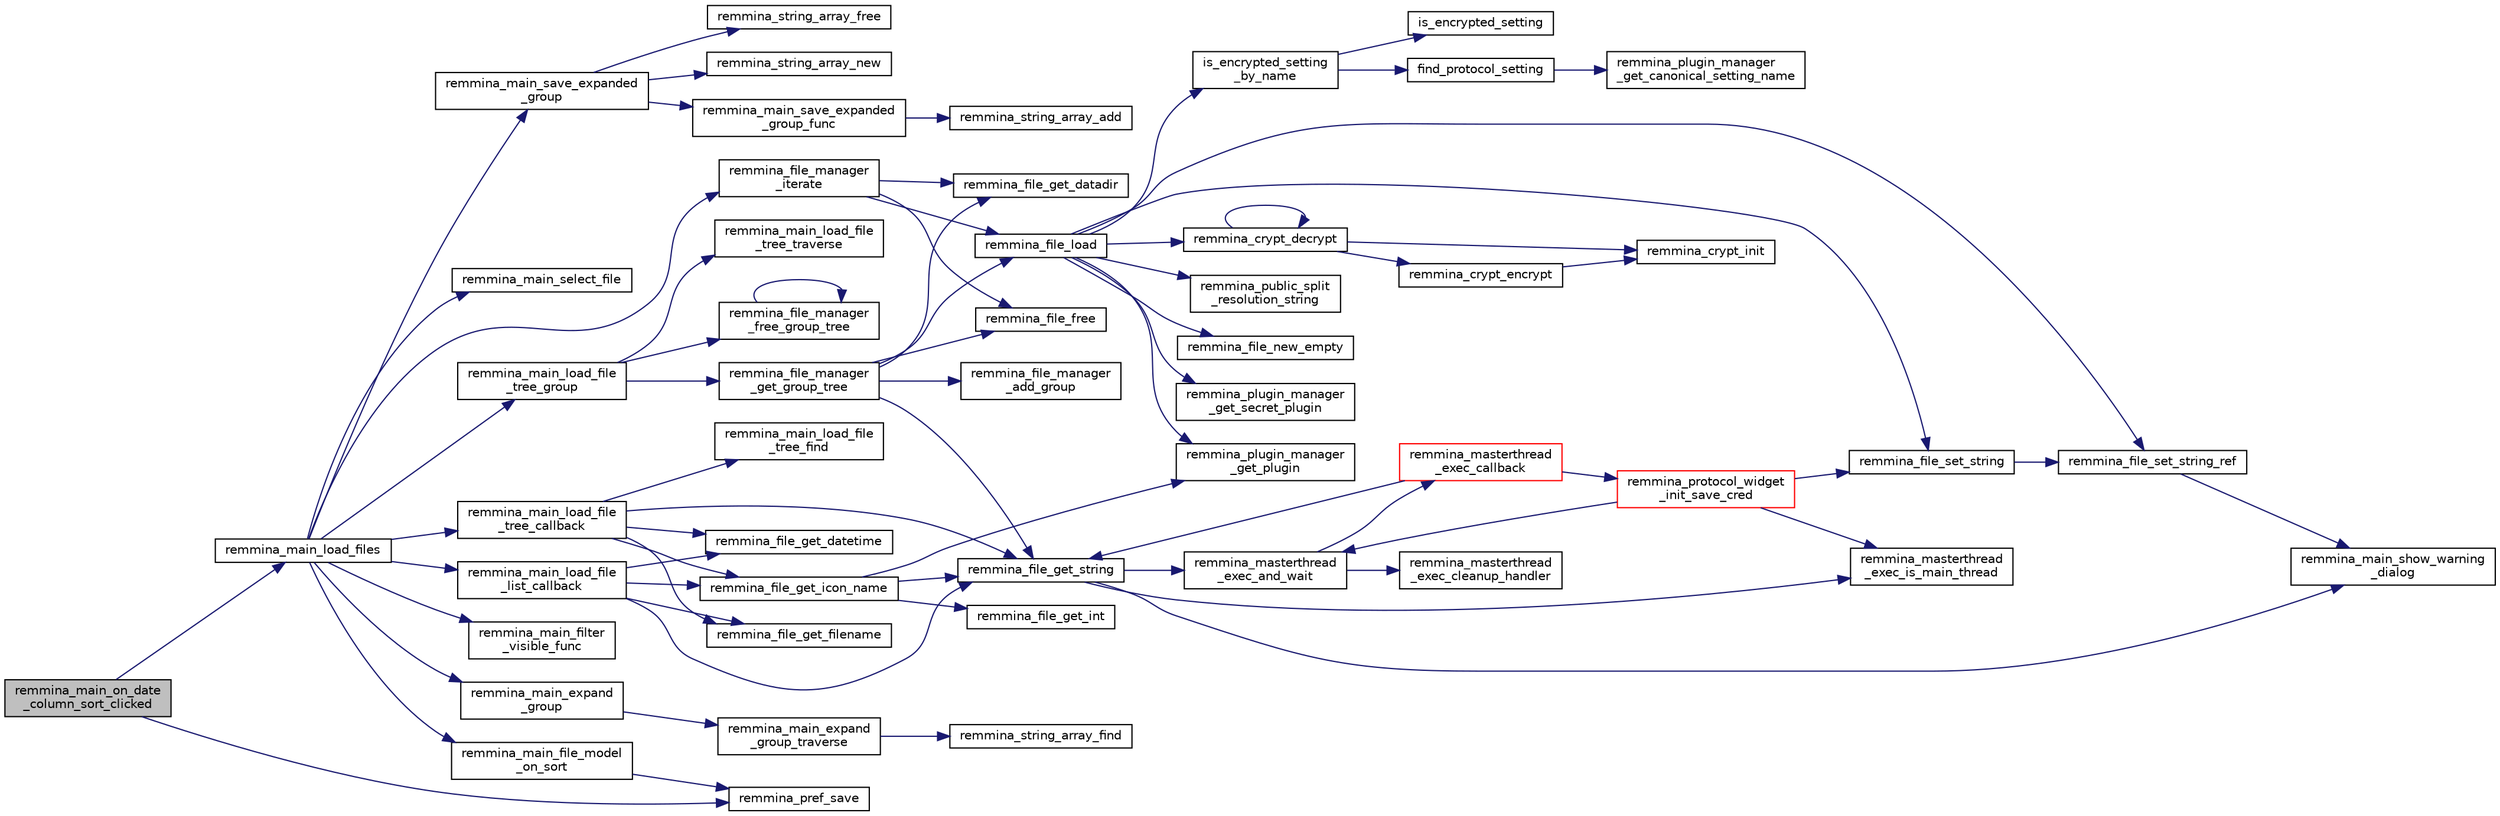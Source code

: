digraph "remmina_main_on_date_column_sort_clicked"
{
  edge [fontname="Helvetica",fontsize="10",labelfontname="Helvetica",labelfontsize="10"];
  node [fontname="Helvetica",fontsize="10",shape=record];
  rankdir="LR";
  Node4946 [label="remmina_main_on_date\l_column_sort_clicked",height=0.2,width=0.4,color="black", fillcolor="grey75", style="filled", fontcolor="black"];
  Node4946 -> Node4947 [color="midnightblue",fontsize="10",style="solid",fontname="Helvetica"];
  Node4947 [label="remmina_pref_save",height=0.2,width=0.4,color="black", fillcolor="white", style="filled",URL="$remmina__pref_8c.html#a1c614a5e7dc3cd415be6e0a926e26983"];
  Node4946 -> Node4948 [color="midnightblue",fontsize="10",style="solid",fontname="Helvetica"];
  Node4948 [label="remmina_main_load_files",height=0.2,width=0.4,color="black", fillcolor="white", style="filled",URL="$remmina__main_8c.html#a3617295e74fa84edbd41dedc601402a7"];
  Node4948 -> Node4949 [color="midnightblue",fontsize="10",style="solid",fontname="Helvetica"];
  Node4949 [label="remmina_main_save_expanded\l_group",height=0.2,width=0.4,color="black", fillcolor="white", style="filled",URL="$remmina__main_8c.html#ad8744dc59ba8072ffdf557b6c94e9f40"];
  Node4949 -> Node4950 [color="midnightblue",fontsize="10",style="solid",fontname="Helvetica"];
  Node4950 [label="remmina_string_array_free",height=0.2,width=0.4,color="black", fillcolor="white", style="filled",URL="$remmina__string__array_8c.html#a8ab78913d299df665a408a8a5ec51bbe"];
  Node4949 -> Node4951 [color="midnightblue",fontsize="10",style="solid",fontname="Helvetica"];
  Node4951 [label="remmina_string_array_new",height=0.2,width=0.4,color="black", fillcolor="white", style="filled",URL="$remmina__string__array_8c.html#aff90e964c6541b1af02adf7ea39e6e02"];
  Node4949 -> Node4952 [color="midnightblue",fontsize="10",style="solid",fontname="Helvetica"];
  Node4952 [label="remmina_main_save_expanded\l_group_func",height=0.2,width=0.4,color="black", fillcolor="white", style="filled",URL="$remmina__main_8c.html#a51880fc109db6457a5d0fc543c2deaf2"];
  Node4952 -> Node4953 [color="midnightblue",fontsize="10",style="solid",fontname="Helvetica"];
  Node4953 [label="remmina_string_array_add",height=0.2,width=0.4,color="black", fillcolor="white", style="filled",URL="$remmina__string__array_8c.html#a2aaacca7db4b86f836486cfb559398f0"];
  Node4948 -> Node4954 [color="midnightblue",fontsize="10",style="solid",fontname="Helvetica"];
  Node4954 [label="remmina_main_load_file\l_tree_group",height=0.2,width=0.4,color="black", fillcolor="white", style="filled",URL="$remmina__main_8c.html#aa46e6b815c241d32a476a29053dbf296"];
  Node4954 -> Node4955 [color="midnightblue",fontsize="10",style="solid",fontname="Helvetica"];
  Node4955 [label="remmina_file_manager\l_get_group_tree",height=0.2,width=0.4,color="black", fillcolor="white", style="filled",URL="$remmina__file__manager_8c.html#a6593a3f297f420f012405fa582819857"];
  Node4955 -> Node4956 [color="midnightblue",fontsize="10",style="solid",fontname="Helvetica"];
  Node4956 [label="remmina_file_get_datadir",height=0.2,width=0.4,color="black", fillcolor="white", style="filled",URL="$remmina__file__manager_8c.html#aa65bc30beb59d607ba430d966e7e27f5"];
  Node4955 -> Node4957 [color="midnightblue",fontsize="10",style="solid",fontname="Helvetica"];
  Node4957 [label="remmina_file_load",height=0.2,width=0.4,color="black", fillcolor="white", style="filled",URL="$remmina__file_8c.html#ac1cc2d7f827f7d64c7fd3edf10e9383e"];
  Node4957 -> Node4958 [color="midnightblue",fontsize="10",style="solid",fontname="Helvetica"];
  Node4958 [label="remmina_file_new_empty",height=0.2,width=0.4,color="black", fillcolor="white", style="filled",URL="$remmina__file_8c.html#adab087b7139756f029020a87a5438cfa"];
  Node4957 -> Node4959 [color="midnightblue",fontsize="10",style="solid",fontname="Helvetica"];
  Node4959 [label="remmina_plugin_manager\l_get_plugin",height=0.2,width=0.4,color="black", fillcolor="white", style="filled",URL="$remmina__plugin__manager_8c.html#a3872c8656a8a3d5147bcc603471c1932"];
  Node4957 -> Node4960 [color="midnightblue",fontsize="10",style="solid",fontname="Helvetica"];
  Node4960 [label="remmina_plugin_manager\l_get_secret_plugin",height=0.2,width=0.4,color="black", fillcolor="white", style="filled",URL="$remmina__plugin__manager_8c.html#ad380a98f6624aa8c830015c8b428b7b4"];
  Node4957 -> Node4961 [color="midnightblue",fontsize="10",style="solid",fontname="Helvetica"];
  Node4961 [label="is_encrypted_setting\l_by_name",height=0.2,width=0.4,color="black", fillcolor="white", style="filled",URL="$remmina__file_8c.html#a72580559fa04082418a993fec4c77281"];
  Node4961 -> Node4962 [color="midnightblue",fontsize="10",style="solid",fontname="Helvetica"];
  Node4962 [label="find_protocol_setting",height=0.2,width=0.4,color="black", fillcolor="white", style="filled",URL="$remmina__file_8c.html#acc88ee6f5ba73bf9c3b05ab9368c952f"];
  Node4962 -> Node4963 [color="midnightblue",fontsize="10",style="solid",fontname="Helvetica"];
  Node4963 [label="remmina_plugin_manager\l_get_canonical_setting_name",height=0.2,width=0.4,color="black", fillcolor="white", style="filled",URL="$remmina__plugin__manager_8c.html#af60b8edfa50563ae4c7593efc3deed55"];
  Node4961 -> Node4964 [color="midnightblue",fontsize="10",style="solid",fontname="Helvetica"];
  Node4964 [label="is_encrypted_setting",height=0.2,width=0.4,color="black", fillcolor="white", style="filled",URL="$remmina__file_8c.html#a29920ae737817d3f6c673bacbbf11ca1"];
  Node4957 -> Node4965 [color="midnightblue",fontsize="10",style="solid",fontname="Helvetica"];
  Node4965 [label="remmina_file_set_string",height=0.2,width=0.4,color="black", fillcolor="white", style="filled",URL="$remmina__file_8c.html#a85ca1ca2d0bf9ef29e490c6f4527a954"];
  Node4965 -> Node4966 [color="midnightblue",fontsize="10",style="solid",fontname="Helvetica"];
  Node4966 [label="remmina_file_set_string_ref",height=0.2,width=0.4,color="black", fillcolor="white", style="filled",URL="$remmina__file_8c.html#a74951c1067a1a5e1341f5e1c1206dec6"];
  Node4966 -> Node4967 [color="midnightblue",fontsize="10",style="solid",fontname="Helvetica"];
  Node4967 [label="remmina_main_show_warning\l_dialog",height=0.2,width=0.4,color="black", fillcolor="white", style="filled",URL="$remmina__main_8c.html#ad99b9c0bf2fa8c166a8b4a09e06ffdf7"];
  Node4957 -> Node4966 [color="midnightblue",fontsize="10",style="solid",fontname="Helvetica"];
  Node4957 -> Node4968 [color="midnightblue",fontsize="10",style="solid",fontname="Helvetica"];
  Node4968 [label="remmina_crypt_decrypt",height=0.2,width=0.4,color="black", fillcolor="white", style="filled",URL="$remmina__crypt_8c.html#a3fe2fa245d401146adf02a3a8f996ab9"];
  Node4968 -> Node4969 [color="midnightblue",fontsize="10",style="solid",fontname="Helvetica"];
  Node4969 [label="remmina_crypt_init",height=0.2,width=0.4,color="black", fillcolor="white", style="filled",URL="$remmina__crypt_8c.html#ae097c169aefdd5d83a57fc1bde511171"];
  Node4968 -> Node4970 [color="midnightblue",fontsize="10",style="solid",fontname="Helvetica"];
  Node4970 [label="remmina_crypt_encrypt",height=0.2,width=0.4,color="black", fillcolor="white", style="filled",URL="$remmina__crypt_8c.html#aa02cf0fed3eb68d6a89815c3ba3bf7b1"];
  Node4970 -> Node4969 [color="midnightblue",fontsize="10",style="solid",fontname="Helvetica"];
  Node4968 -> Node4968 [color="midnightblue",fontsize="10",style="solid",fontname="Helvetica"];
  Node4957 -> Node4971 [color="midnightblue",fontsize="10",style="solid",fontname="Helvetica"];
  Node4971 [label="remmina_public_split\l_resolution_string",height=0.2,width=0.4,color="black", fillcolor="white", style="filled",URL="$remmina__public_8c.html#aaf3fdb980c24cd06965b85ebcdd79173"];
  Node4955 -> Node4972 [color="midnightblue",fontsize="10",style="solid",fontname="Helvetica"];
  Node4972 [label="remmina_file_get_string",height=0.2,width=0.4,color="black", fillcolor="white", style="filled",URL="$remmina__file_8c.html#a8eb1b213d9d08c6ad13683ce05f4355e"];
  Node4972 -> Node4973 [color="midnightblue",fontsize="10",style="solid",fontname="Helvetica"];
  Node4973 [label="remmina_masterthread\l_exec_is_main_thread",height=0.2,width=0.4,color="black", fillcolor="white", style="filled",URL="$remmina__masterthread__exec_8c.html#a3a52e863a3a3da6da6bb5d36c13b7ff4"];
  Node4972 -> Node4974 [color="midnightblue",fontsize="10",style="solid",fontname="Helvetica"];
  Node4974 [label="remmina_masterthread\l_exec_and_wait",height=0.2,width=0.4,color="black", fillcolor="white", style="filled",URL="$remmina__masterthread__exec_8c.html#a14628c2470cac50e87916a70ea05c97d"];
  Node4974 -> Node4975 [color="midnightblue",fontsize="10",style="solid",fontname="Helvetica"];
  Node4975 [label="remmina_masterthread\l_exec_cleanup_handler",height=0.2,width=0.4,color="black", fillcolor="white", style="filled",URL="$remmina__masterthread__exec_8c.html#a94985f15fd0d27c037824ee90b0ecd3c"];
  Node4974 -> Node4976 [color="midnightblue",fontsize="10",style="solid",fontname="Helvetica"];
  Node4976 [label="remmina_masterthread\l_exec_callback",height=0.2,width=0.4,color="red", fillcolor="white", style="filled",URL="$remmina__masterthread__exec_8c.html#ae5c4d736f1856249c255430e010a179f"];
  Node4976 -> Node4977 [color="midnightblue",fontsize="10",style="solid",fontname="Helvetica"];
  Node4977 [label="remmina_protocol_widget\l_init_save_cred",height=0.2,width=0.4,color="red", fillcolor="white", style="filled",URL="$remmina__protocol__widget_8c.html#a7ac09ee83afa8a1a60cadf56b0ec83a6"];
  Node4977 -> Node4973 [color="midnightblue",fontsize="10",style="solid",fontname="Helvetica"];
  Node4977 -> Node4974 [color="midnightblue",fontsize="10",style="solid",fontname="Helvetica"];
  Node4977 -> Node4965 [color="midnightblue",fontsize="10",style="solid",fontname="Helvetica"];
  Node4976 -> Node4972 [color="midnightblue",fontsize="10",style="solid",fontname="Helvetica"];
  Node4972 -> Node4967 [color="midnightblue",fontsize="10",style="solid",fontname="Helvetica"];
  Node4955 -> Node4999 [color="midnightblue",fontsize="10",style="solid",fontname="Helvetica"];
  Node4999 [label="remmina_file_manager\l_add_group",height=0.2,width=0.4,color="black", fillcolor="white", style="filled",URL="$remmina__file__manager_8c.html#a3b100405380ddccce98669a8b46ecc66"];
  Node4955 -> Node5000 [color="midnightblue",fontsize="10",style="solid",fontname="Helvetica"];
  Node5000 [label="remmina_file_free",height=0.2,width=0.4,color="black", fillcolor="white", style="filled",URL="$remmina__file_8c.html#abd2f06bf0a5ddcf7156e5ef7d0c8d4d7"];
  Node4954 -> Node5001 [color="midnightblue",fontsize="10",style="solid",fontname="Helvetica"];
  Node5001 [label="remmina_main_load_file\l_tree_traverse",height=0.2,width=0.4,color="black", fillcolor="white", style="filled",URL="$remmina__main_8c.html#a2a6ba822ef89ef8ad9f19340c2c8b7f5"];
  Node4954 -> Node5002 [color="midnightblue",fontsize="10",style="solid",fontname="Helvetica"];
  Node5002 [label="remmina_file_manager\l_free_group_tree",height=0.2,width=0.4,color="black", fillcolor="white", style="filled",URL="$remmina__file__manager_8c.html#a06196f19abc15526514a5aa59a568798"];
  Node5002 -> Node5002 [color="midnightblue",fontsize="10",style="solid",fontname="Helvetica"];
  Node4948 -> Node5003 [color="midnightblue",fontsize="10",style="solid",fontname="Helvetica"];
  Node5003 [label="remmina_file_manager\l_iterate",height=0.2,width=0.4,color="black", fillcolor="white", style="filled",URL="$remmina__file__manager_8c.html#a55a717aafc046713380bd2c55f29165a"];
  Node5003 -> Node4956 [color="midnightblue",fontsize="10",style="solid",fontname="Helvetica"];
  Node5003 -> Node4957 [color="midnightblue",fontsize="10",style="solid",fontname="Helvetica"];
  Node5003 -> Node5000 [color="midnightblue",fontsize="10",style="solid",fontname="Helvetica"];
  Node4948 -> Node5004 [color="midnightblue",fontsize="10",style="solid",fontname="Helvetica"];
  Node5004 [label="remmina_main_load_file\l_tree_callback",height=0.2,width=0.4,color="black", fillcolor="white", style="filled",URL="$remmina__main_8c.html#ae32574ebe06b1a24f135af9379e663b4"];
  Node5004 -> Node5005 [color="midnightblue",fontsize="10",style="solid",fontname="Helvetica"];
  Node5005 [label="remmina_main_load_file\l_tree_find",height=0.2,width=0.4,color="black", fillcolor="white", style="filled",URL="$remmina__main_8c.html#a847424fdb97ffe35d060409d4d738497"];
  Node5004 -> Node4972 [color="midnightblue",fontsize="10",style="solid",fontname="Helvetica"];
  Node5004 -> Node5006 [color="midnightblue",fontsize="10",style="solid",fontname="Helvetica"];
  Node5006 [label="remmina_file_get_datetime",height=0.2,width=0.4,color="black", fillcolor="white", style="filled",URL="$remmina__file_8c.html#a96abbfdc183d1e82fdffd6445d611ffe",tooltip="Return the string date of the last time a file has been modified. "];
  Node5004 -> Node5007 [color="midnightblue",fontsize="10",style="solid",fontname="Helvetica"];
  Node5007 [label="remmina_file_get_icon_name",height=0.2,width=0.4,color="black", fillcolor="white", style="filled",URL="$remmina__file_8c.html#a2feb8e9e32f3ff4e2fac836e67a77331"];
  Node5007 -> Node4959 [color="midnightblue",fontsize="10",style="solid",fontname="Helvetica"];
  Node5007 -> Node4972 [color="midnightblue",fontsize="10",style="solid",fontname="Helvetica"];
  Node5007 -> Node5008 [color="midnightblue",fontsize="10",style="solid",fontname="Helvetica"];
  Node5008 [label="remmina_file_get_int",height=0.2,width=0.4,color="black", fillcolor="white", style="filled",URL="$remmina__file_8c.html#a4884356c195dcfb4ceacf641a1e74e66"];
  Node5004 -> Node5009 [color="midnightblue",fontsize="10",style="solid",fontname="Helvetica"];
  Node5009 [label="remmina_file_get_filename",height=0.2,width=0.4,color="black", fillcolor="white", style="filled",URL="$remmina__file_8c.html#ad1e4f3a0f64cd98e301044b6c38a1f1d"];
  Node4948 -> Node5010 [color="midnightblue",fontsize="10",style="solid",fontname="Helvetica"];
  Node5010 [label="remmina_main_load_file\l_list_callback",height=0.2,width=0.4,color="black", fillcolor="white", style="filled",URL="$remmina__main_8c.html#a71f485dba1b11bf8cba129920767b5e6"];
  Node5010 -> Node5006 [color="midnightblue",fontsize="10",style="solid",fontname="Helvetica"];
  Node5010 -> Node5007 [color="midnightblue",fontsize="10",style="solid",fontname="Helvetica"];
  Node5010 -> Node4972 [color="midnightblue",fontsize="10",style="solid",fontname="Helvetica"];
  Node5010 -> Node5009 [color="midnightblue",fontsize="10",style="solid",fontname="Helvetica"];
  Node4948 -> Node5011 [color="midnightblue",fontsize="10",style="solid",fontname="Helvetica"];
  Node5011 [label="remmina_main_filter\l_visible_func",height=0.2,width=0.4,color="black", fillcolor="white", style="filled",URL="$remmina__main_8c.html#ab0d22f0e3571eb80886acb0c68005800"];
  Node4948 -> Node5012 [color="midnightblue",fontsize="10",style="solid",fontname="Helvetica"];
  Node5012 [label="remmina_main_file_model\l_on_sort",height=0.2,width=0.4,color="black", fillcolor="white", style="filled",URL="$remmina__main_8c.html#a71fbe206a9c2abb8f348ee598d7751b7"];
  Node5012 -> Node4947 [color="midnightblue",fontsize="10",style="solid",fontname="Helvetica"];
  Node4948 -> Node5013 [color="midnightblue",fontsize="10",style="solid",fontname="Helvetica"];
  Node5013 [label="remmina_main_expand\l_group",height=0.2,width=0.4,color="black", fillcolor="white", style="filled",URL="$remmina__main_8c.html#a4a4733c243f20c3ffc27105003f5e30e"];
  Node5013 -> Node5014 [color="midnightblue",fontsize="10",style="solid",fontname="Helvetica"];
  Node5014 [label="remmina_main_expand\l_group_traverse",height=0.2,width=0.4,color="black", fillcolor="white", style="filled",URL="$remmina__main_8c.html#a74cb130b886c2b905f651e777644a08c"];
  Node5014 -> Node5015 [color="midnightblue",fontsize="10",style="solid",fontname="Helvetica"];
  Node5015 [label="remmina_string_array_find",height=0.2,width=0.4,color="black", fillcolor="white", style="filled",URL="$remmina__string__array_8c.html#ab93a69850cfb4117c223a3f145ced986"];
  Node4948 -> Node5016 [color="midnightblue",fontsize="10",style="solid",fontname="Helvetica"];
  Node5016 [label="remmina_main_select_file",height=0.2,width=0.4,color="black", fillcolor="white", style="filled",URL="$remmina__main_8c.html#aa20963aed43242994c88d5a97a546355"];
}
